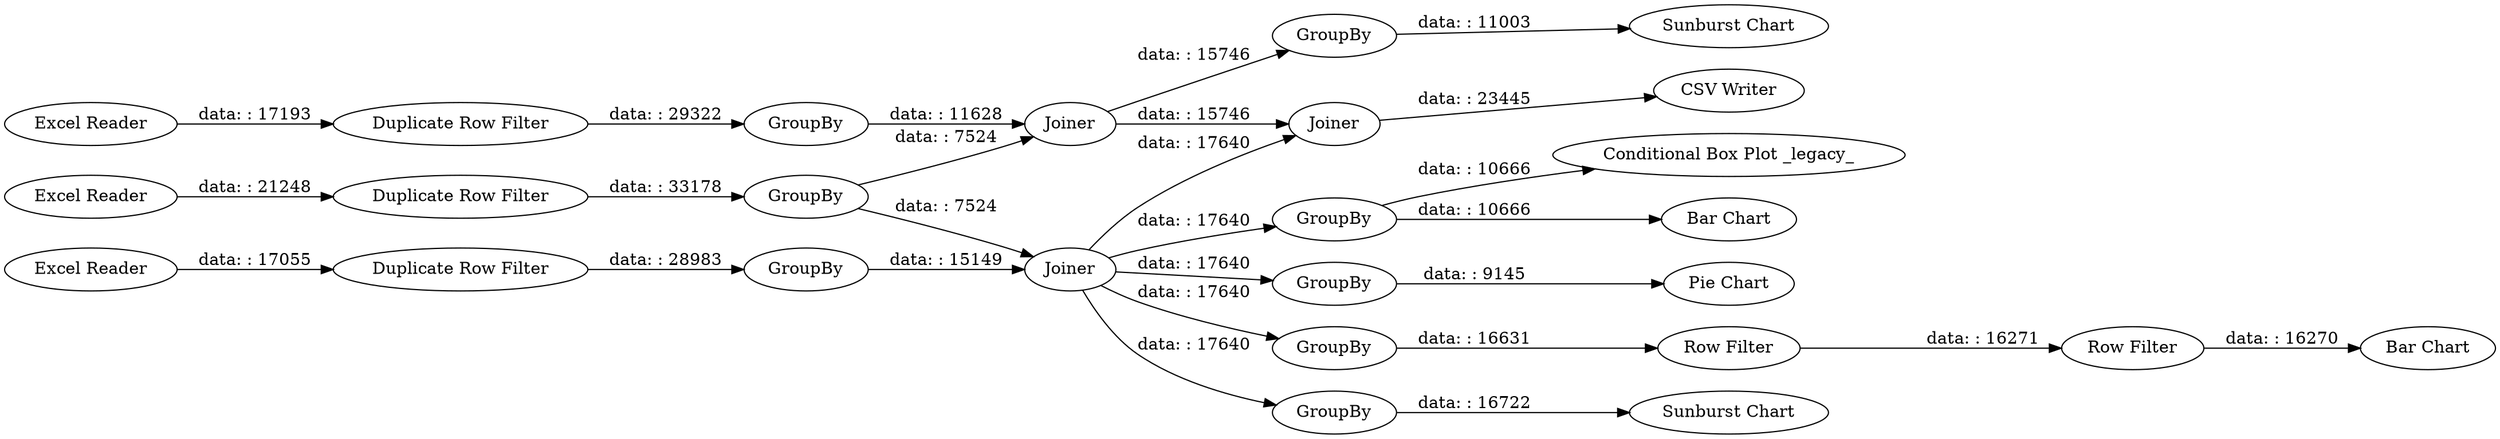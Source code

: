 digraph {
	"5272636023037813292_31" [label="Bar Chart"]
	"5272636023037813292_4" [label=GroupBy]
	"5272636023037813292_19" [label=GroupBy]
	"5272636023037813292_36" [label="Conditional Box Plot _legacy_"]
	"5272636023037813292_28" [label="Duplicate Row Filter"]
	"5272636023037813292_17" [label=GroupBy]
	"5272636023037813292_1" [label="Excel Reader"]
	"5272636023037813292_35" [label=GroupBy]
	"5272636023037813292_40" [label="Pie Chart"]
	"5272636023037813292_6" [label=GroupBy]
	"5272636023037813292_26" [label="Duplicate Row Filter"]
	"5272636023037813292_13" [label=Joiner]
	"5272636023037813292_39" [label="Row Filter"]
	"5272636023037813292_29" [label=Joiner]
	"5272636023037813292_21" [label="Sunburst Chart"]
	"5272636023037813292_18" [label="Bar Chart"]
	"5272636023037813292_5" [label=GroupBy]
	"5272636023037813292_10" [label=GroupBy]
	"5272636023037813292_2" [label="Excel Reader"]
	"5272636023037813292_9" [label=Joiner]
	"5272636023037813292_3" [label="Excel Reader"]
	"5272636023037813292_27" [label="Duplicate Row Filter"]
	"5272636023037813292_44" [label=GroupBy]
	"5272636023037813292_38" [label="Row Filter"]
	"5272636023037813292_37" [label="CSV Writer"]
	"5272636023037813292_45" [label="Sunburst Chart"]
	"5272636023037813292_1" -> "5272636023037813292_26" [label="data: : 17193"]
	"5272636023037813292_4" -> "5272636023037813292_13" [label="data: : 11628"]
	"5272636023037813292_38" -> "5272636023037813292_39" [label="data: : 16271"]
	"5272636023037813292_19" -> "5272636023037813292_36" [label="data: : 10666"]
	"5272636023037813292_13" -> "5272636023037813292_35" [label="data: : 15746"]
	"5272636023037813292_44" -> "5272636023037813292_45" [label="data: : 16722"]
	"5272636023037813292_9" -> "5272636023037813292_29" [label="data: : 17640"]
	"5272636023037813292_9" -> "5272636023037813292_10" [label="data: : 17640"]
	"5272636023037813292_9" -> "5272636023037813292_17" [label="data: : 17640"]
	"5272636023037813292_19" -> "5272636023037813292_18" [label="data: : 10666"]
	"5272636023037813292_13" -> "5272636023037813292_29" [label="data: : 15746"]
	"5272636023037813292_9" -> "5272636023037813292_19" [label="data: : 17640"]
	"5272636023037813292_29" -> "5272636023037813292_37" [label="data: : 23445"]
	"5272636023037813292_3" -> "5272636023037813292_28" [label="data: : 21248"]
	"5272636023037813292_35" -> "5272636023037813292_21" [label="data: : 11003"]
	"5272636023037813292_17" -> "5272636023037813292_40" [label="data: : 9145"]
	"5272636023037813292_10" -> "5272636023037813292_38" [label="data: : 16631"]
	"5272636023037813292_27" -> "5272636023037813292_5" [label="data: : 28983"]
	"5272636023037813292_26" -> "5272636023037813292_4" [label="data: : 29322"]
	"5272636023037813292_5" -> "5272636023037813292_9" [label="data: : 15149"]
	"5272636023037813292_28" -> "5272636023037813292_6" [label="data: : 33178"]
	"5272636023037813292_6" -> "5272636023037813292_9" [label="data: : 7524"]
	"5272636023037813292_9" -> "5272636023037813292_44" [label="data: : 17640"]
	"5272636023037813292_2" -> "5272636023037813292_27" [label="data: : 17055"]
	"5272636023037813292_6" -> "5272636023037813292_13" [label="data: : 7524"]
	"5272636023037813292_39" -> "5272636023037813292_31" [label="data: : 16270"]
	rankdir=LR
}
